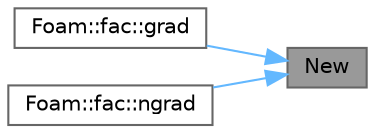 digraph "New"
{
 // LATEX_PDF_SIZE
  bgcolor="transparent";
  edge [fontname=Helvetica,fontsize=10,labelfontname=Helvetica,labelfontsize=10];
  node [fontname=Helvetica,fontsize=10,shape=box,height=0.2,width=0.4];
  rankdir="RL";
  Node1 [id="Node000001",label="New",height=0.2,width=0.4,color="gray40", fillcolor="grey60", style="filled", fontcolor="black",tooltip=" "];
  Node1 -> Node2 [id="edge1_Node000001_Node000002",dir="back",color="steelblue1",style="solid",tooltip=" "];
  Node2 [id="Node000002",label="Foam::fac::grad",height=0.2,width=0.4,color="grey40", fillcolor="white", style="filled",URL="$namespaceFoam_1_1fac.html#ae17450cd1b7a3fadced544bca75ebbae",tooltip=" "];
  Node1 -> Node3 [id="edge2_Node000001_Node000003",dir="back",color="steelblue1",style="solid",tooltip=" "];
  Node3 [id="Node000003",label="Foam::fac::ngrad",height=0.2,width=0.4,color="grey40", fillcolor="white", style="filled",URL="$namespaceFoam_1_1fac.html#a899f55dae236256817d66cda2c45302c",tooltip=" "];
}
